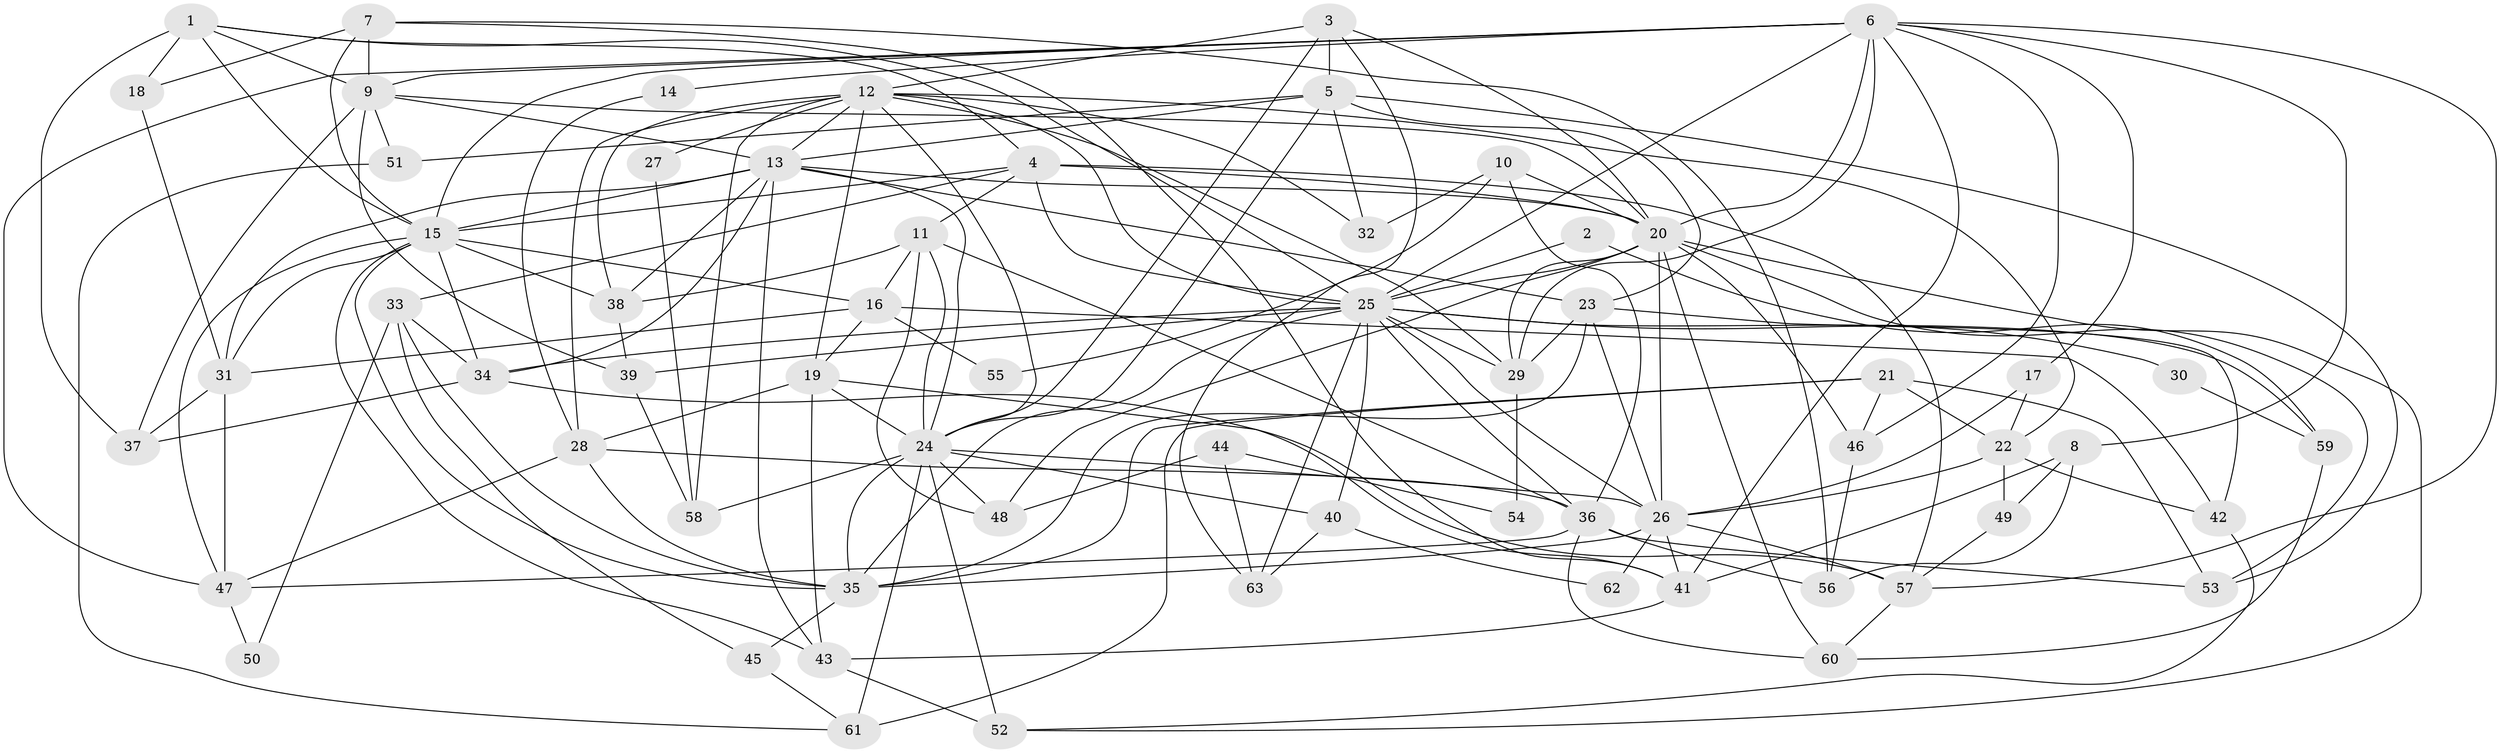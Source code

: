 // original degree distribution, {2: 0.12698412698412698, 4: 0.30158730158730157, 6: 0.14285714285714285, 3: 0.2619047619047619, 5: 0.14285714285714285, 8: 0.015873015873015872, 7: 0.007936507936507936}
// Generated by graph-tools (version 1.1) at 2025/35/03/09/25 02:35:56]
// undirected, 63 vertices, 174 edges
graph export_dot {
graph [start="1"]
  node [color=gray90,style=filled];
  1;
  2;
  3;
  4;
  5;
  6;
  7;
  8;
  9;
  10;
  11;
  12;
  13;
  14;
  15;
  16;
  17;
  18;
  19;
  20;
  21;
  22;
  23;
  24;
  25;
  26;
  27;
  28;
  29;
  30;
  31;
  32;
  33;
  34;
  35;
  36;
  37;
  38;
  39;
  40;
  41;
  42;
  43;
  44;
  45;
  46;
  47;
  48;
  49;
  50;
  51;
  52;
  53;
  54;
  55;
  56;
  57;
  58;
  59;
  60;
  61;
  62;
  63;
  1 -- 4 [weight=1.0];
  1 -- 9 [weight=1.0];
  1 -- 15 [weight=3.0];
  1 -- 18 [weight=1.0];
  1 -- 25 [weight=1.0];
  1 -- 37 [weight=1.0];
  2 -- 25 [weight=1.0];
  2 -- 59 [weight=1.0];
  3 -- 5 [weight=1.0];
  3 -- 12 [weight=1.0];
  3 -- 20 [weight=1.0];
  3 -- 24 [weight=1.0];
  3 -- 63 [weight=1.0];
  4 -- 11 [weight=1.0];
  4 -- 15 [weight=1.0];
  4 -- 20 [weight=1.0];
  4 -- 25 [weight=1.0];
  4 -- 33 [weight=1.0];
  4 -- 57 [weight=1.0];
  5 -- 13 [weight=1.0];
  5 -- 23 [weight=2.0];
  5 -- 24 [weight=1.0];
  5 -- 32 [weight=1.0];
  5 -- 51 [weight=1.0];
  5 -- 53 [weight=1.0];
  6 -- 8 [weight=1.0];
  6 -- 9 [weight=1.0];
  6 -- 14 [weight=1.0];
  6 -- 15 [weight=1.0];
  6 -- 17 [weight=1.0];
  6 -- 20 [weight=2.0];
  6 -- 25 [weight=1.0];
  6 -- 29 [weight=1.0];
  6 -- 41 [weight=1.0];
  6 -- 46 [weight=1.0];
  6 -- 47 [weight=1.0];
  6 -- 57 [weight=1.0];
  7 -- 9 [weight=2.0];
  7 -- 15 [weight=2.0];
  7 -- 18 [weight=1.0];
  7 -- 41 [weight=1.0];
  7 -- 56 [weight=1.0];
  8 -- 41 [weight=1.0];
  8 -- 49 [weight=1.0];
  8 -- 56 [weight=1.0];
  9 -- 13 [weight=1.0];
  9 -- 20 [weight=1.0];
  9 -- 37 [weight=1.0];
  9 -- 39 [weight=1.0];
  9 -- 51 [weight=1.0];
  10 -- 20 [weight=1.0];
  10 -- 32 [weight=1.0];
  10 -- 36 [weight=1.0];
  10 -- 55 [weight=1.0];
  11 -- 16 [weight=1.0];
  11 -- 24 [weight=1.0];
  11 -- 36 [weight=1.0];
  11 -- 38 [weight=1.0];
  11 -- 48 [weight=1.0];
  12 -- 13 [weight=1.0];
  12 -- 19 [weight=1.0];
  12 -- 22 [weight=1.0];
  12 -- 24 [weight=1.0];
  12 -- 25 [weight=1.0];
  12 -- 27 [weight=1.0];
  12 -- 28 [weight=1.0];
  12 -- 29 [weight=1.0];
  12 -- 32 [weight=1.0];
  12 -- 38 [weight=1.0];
  12 -- 58 [weight=1.0];
  13 -- 15 [weight=1.0];
  13 -- 20 [weight=1.0];
  13 -- 23 [weight=1.0];
  13 -- 24 [weight=1.0];
  13 -- 31 [weight=1.0];
  13 -- 34 [weight=1.0];
  13 -- 38 [weight=1.0];
  13 -- 43 [weight=1.0];
  14 -- 28 [weight=1.0];
  15 -- 16 [weight=1.0];
  15 -- 31 [weight=1.0];
  15 -- 34 [weight=1.0];
  15 -- 35 [weight=1.0];
  15 -- 38 [weight=1.0];
  15 -- 43 [weight=1.0];
  15 -- 47 [weight=1.0];
  16 -- 19 [weight=2.0];
  16 -- 31 [weight=2.0];
  16 -- 42 [weight=1.0];
  16 -- 55 [weight=1.0];
  17 -- 22 [weight=1.0];
  17 -- 26 [weight=1.0];
  18 -- 31 [weight=1.0];
  19 -- 24 [weight=1.0];
  19 -- 28 [weight=1.0];
  19 -- 41 [weight=1.0];
  19 -- 43 [weight=1.0];
  20 -- 25 [weight=1.0];
  20 -- 26 [weight=2.0];
  20 -- 29 [weight=1.0];
  20 -- 46 [weight=1.0];
  20 -- 48 [weight=1.0];
  20 -- 52 [weight=1.0];
  20 -- 53 [weight=1.0];
  20 -- 60 [weight=1.0];
  21 -- 22 [weight=1.0];
  21 -- 35 [weight=1.0];
  21 -- 46 [weight=1.0];
  21 -- 53 [weight=1.0];
  21 -- 61 [weight=1.0];
  22 -- 26 [weight=1.0];
  22 -- 42 [weight=1.0];
  22 -- 49 [weight=1.0];
  23 -- 26 [weight=1.0];
  23 -- 29 [weight=1.0];
  23 -- 35 [weight=2.0];
  23 -- 42 [weight=1.0];
  24 -- 26 [weight=2.0];
  24 -- 35 [weight=1.0];
  24 -- 40 [weight=1.0];
  24 -- 48 [weight=2.0];
  24 -- 52 [weight=1.0];
  24 -- 58 [weight=1.0];
  24 -- 61 [weight=1.0];
  25 -- 26 [weight=1.0];
  25 -- 29 [weight=1.0];
  25 -- 30 [weight=1.0];
  25 -- 34 [weight=1.0];
  25 -- 35 [weight=1.0];
  25 -- 36 [weight=1.0];
  25 -- 39 [weight=1.0];
  25 -- 40 [weight=1.0];
  25 -- 59 [weight=1.0];
  25 -- 63 [weight=1.0];
  26 -- 35 [weight=1.0];
  26 -- 41 [weight=1.0];
  26 -- 57 [weight=1.0];
  26 -- 62 [weight=1.0];
  27 -- 58 [weight=1.0];
  28 -- 35 [weight=1.0];
  28 -- 36 [weight=1.0];
  28 -- 47 [weight=1.0];
  29 -- 54 [weight=1.0];
  30 -- 59 [weight=1.0];
  31 -- 37 [weight=1.0];
  31 -- 47 [weight=1.0];
  33 -- 34 [weight=1.0];
  33 -- 35 [weight=1.0];
  33 -- 45 [weight=1.0];
  33 -- 50 [weight=1.0];
  34 -- 37 [weight=1.0];
  34 -- 57 [weight=1.0];
  35 -- 45 [weight=1.0];
  36 -- 47 [weight=1.0];
  36 -- 53 [weight=1.0];
  36 -- 56 [weight=1.0];
  36 -- 60 [weight=1.0];
  38 -- 39 [weight=1.0];
  39 -- 58 [weight=1.0];
  40 -- 62 [weight=1.0];
  40 -- 63 [weight=1.0];
  41 -- 43 [weight=1.0];
  42 -- 52 [weight=1.0];
  43 -- 52 [weight=1.0];
  44 -- 48 [weight=1.0];
  44 -- 54 [weight=1.0];
  44 -- 63 [weight=1.0];
  45 -- 61 [weight=1.0];
  46 -- 56 [weight=1.0];
  47 -- 50 [weight=1.0];
  49 -- 57 [weight=1.0];
  51 -- 61 [weight=1.0];
  57 -- 60 [weight=1.0];
  59 -- 60 [weight=1.0];
}
